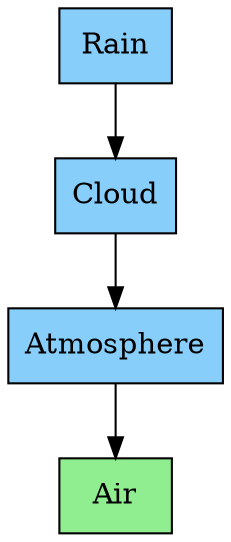 digraph G {
 node [shape=box, style=filled];
 "Rain" -> "Cloud";
 "Cloud" -> "Atmosphere";
 "Atmosphere" -> "Air";
 "Cloud" [shape=box, style=filled, fillcolor=lightskyblue];
 "Atmosphere" [shape=box, style=filled, fillcolor=lightskyblue];
 "Air" [shape=box, style=filled, fillcolor=lightgreen];
 "Rain" [shape=box, style=filled, fillcolor=lightskyblue];
 rankdir=TB;
}
